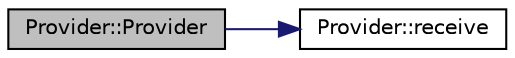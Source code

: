 digraph "Provider::Provider"
{
 // LATEX_PDF_SIZE
  edge [fontname="Helvetica",fontsize="10",labelfontname="Helvetica",labelfontsize="10"];
  node [fontname="Helvetica",fontsize="10",shape=record];
  rankdir="LR";
  Node1 [label="Provider::Provider",height=0.2,width=0.4,color="black", fillcolor="grey75", style="filled", fontcolor="black",tooltip=" "];
  Node1 -> Node2 [color="midnightblue",fontsize="10",style="solid",fontname="Helvetica"];
  Node2 [label="Provider::receive",height=0.2,width=0.4,color="black", fillcolor="white", style="filled",URL="$structProvider.html#a6dd3b5ee8f0ad690eaf0d00e0710530e",tooltip=" "];
}
